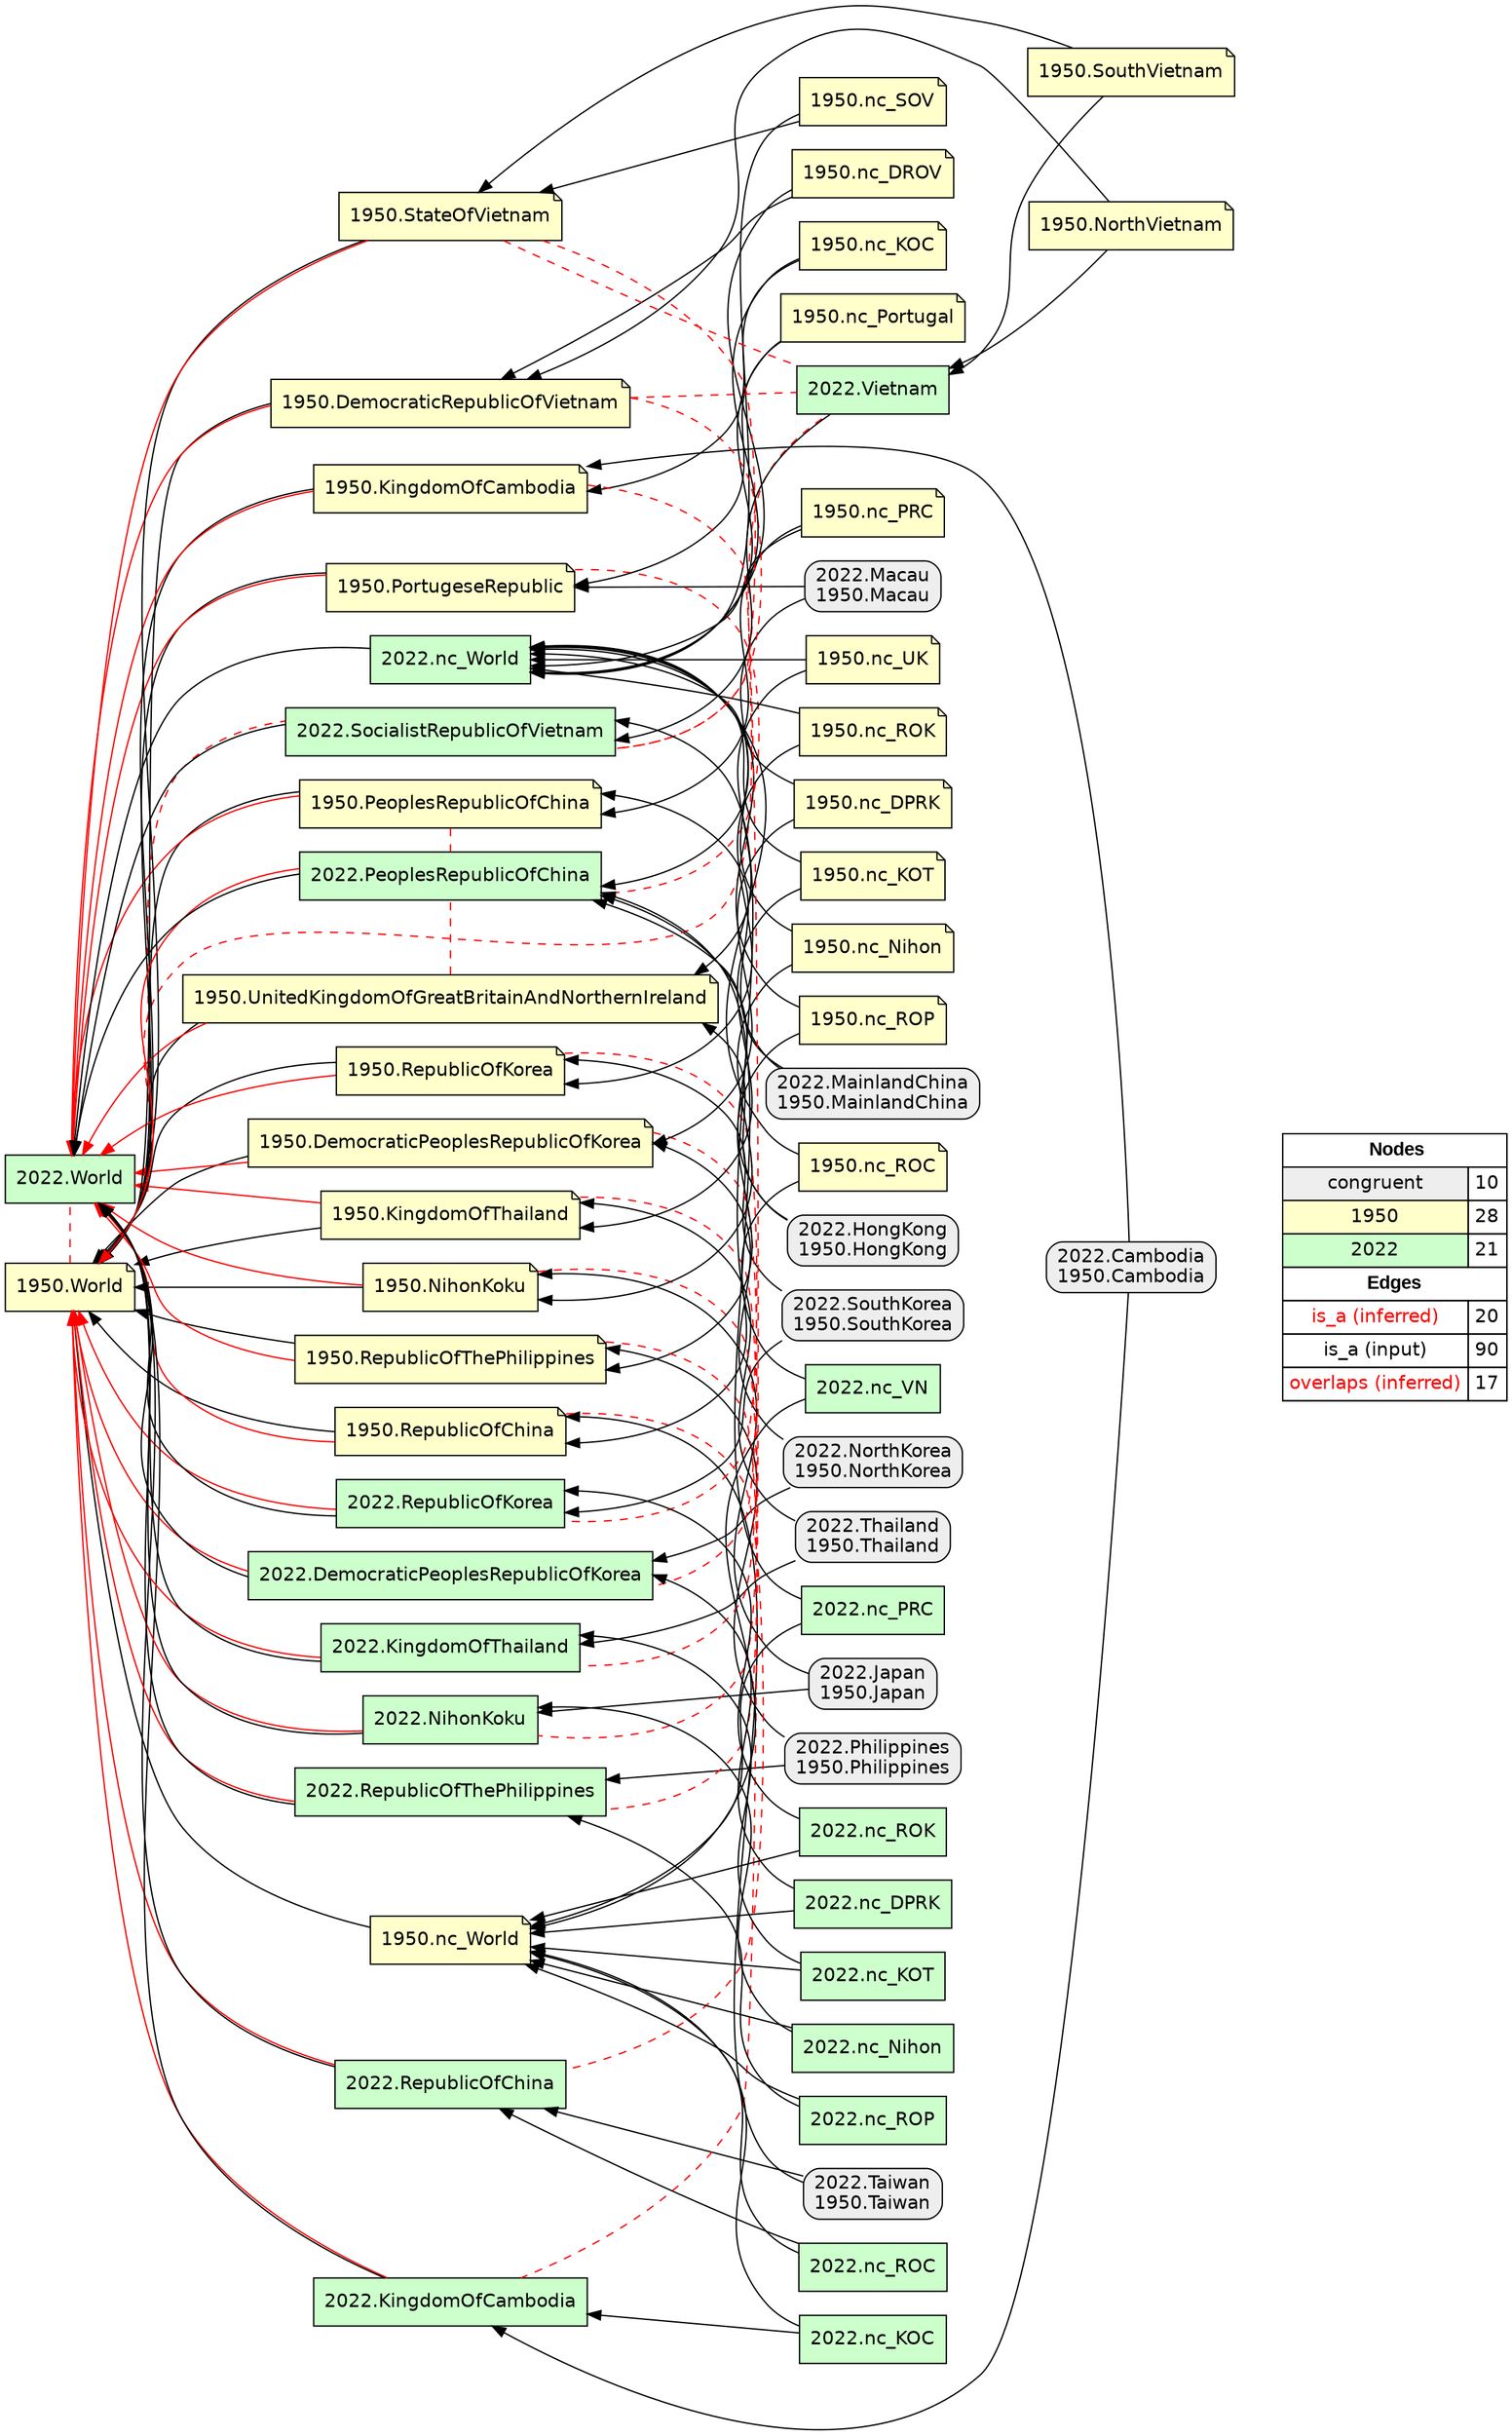 digraph{
rankdir=RL
node[shape=box style="filled,rounded" fillcolor="#EEEEEE" fontname="helvetica"] 
"2022.Cambodia\n1950.Cambodia"
"2022.Macau\n1950.Macau"
"2022.Taiwan\n1950.Taiwan"
"2022.SouthKorea\n1950.SouthKorea"
"2022.Philippines\n1950.Philippines"
"2022.NorthKorea\n1950.NorthKorea"
"2022.MainlandChina\n1950.MainlandChina"
"2022.Japan\n1950.Japan"
"2022.Thailand\n1950.Thailand"
"2022.HongKong\n1950.HongKong"
node[shape=note style=filled fillcolor="#FFFFCC" fontname="helvetica"] 
"1950.World"
"1950.PeoplesRepublicOfChina"
"1950.KingdomOfThailand"
"1950.NihonKoku"
"1950.PortugeseRepublic"
"1950.nc_UK"
"1950.UnitedKingdomOfGreatBritainAndNorthernIreland"
"1950.nc_SOV"
"1950.NorthVietnam"
"1950.nc_World"
"1950.DemocraticPeoplesRepublicOfKorea"
"1950.RepublicOfKorea"
"1950.RepublicOfChina"
"1950.nc_PRC"
"1950.nc_ROC"
"1950.nc_ROK"
"1950.nc_ROP"
"1950.nc_Portugal"
"1950.nc_Nihon"
"1950.DemocraticRepublicOfVietnam"
"1950.nc_DPRK"
"1950.RepublicOfThePhilippines"
"1950.SouthVietnam"
"1950.nc_DROV"
"1950.nc_KOT"
"1950.nc_KOC"
"1950.KingdomOfCambodia"
"1950.StateOfVietnam"
node[shape=box style=filled fillcolor="#CCFFCC" fontname="helvetica"] 
"2022.nc_DPRK"
"2022.nc_VN"
"2022.RepublicOfKorea"
"2022.DemocraticPeoplesRepublicOfKorea"
"2022.nc_World"
"2022.PeoplesRepublicOfChina"
"2022.nc_ROC"
"2022.RepublicOfChina"
"2022.SocialistRepublicOfVietnam"
"2022.nc_KOT"
"2022.KingdomOfCambodia"
"2022.nc_Nihon"
"2022.Vietnam"
"2022.NihonKoku"
"2022.KingdomOfThailand"
"2022.World"
"2022.nc_PRC"
"2022.nc_ROK"
"2022.nc_KOC"
"2022.nc_ROP"
"2022.RepublicOfThePhilippines"
edge[arrowhead=normal style=solid color="#FF0000" constraint=true penwidth=1]
"2022.PeoplesRepublicOfChina" -> "1950.World"
"1950.PortugeseRepublic" -> "2022.World"
"1950.DemocraticPeoplesRepublicOfKorea" -> "2022.World"
"2022.DemocraticPeoplesRepublicOfKorea" -> "1950.World"
"1950.StateOfVietnam" -> "2022.World"
"1950.NihonKoku" -> "2022.World"
"1950.KingdomOfCambodia" -> "2022.World"
"2022.RepublicOfKorea" -> "1950.World"
"1950.RepublicOfKorea" -> "2022.World"
"2022.RepublicOfThePhilippines" -> "1950.World"
"1950.PeoplesRepublicOfChina" -> "2022.World"
"2022.NihonKoku" -> "1950.World"
"1950.DemocraticRepublicOfVietnam" -> "2022.World"
"1950.KingdomOfThailand" -> "2022.World"
"2022.KingdomOfThailand" -> "1950.World"
"2022.KingdomOfCambodia" -> "1950.World"
"1950.RepublicOfChina" -> "2022.World"
"1950.UnitedKingdomOfGreatBritainAndNorthernIreland" -> "2022.World"
"1950.RepublicOfThePhilippines" -> "2022.World"
"2022.RepublicOfChina" -> "1950.World"
edge[arrowhead=normal style=solid color="#000000" constraint=true penwidth=1]
"2022.MainlandChina\n1950.MainlandChina" -> "1950.PeoplesRepublicOfChina"
"1950.NihonKoku" -> "1950.World"
"2022.nc_ROC" -> "2022.RepublicOfChina"
"2022.nc_DPRK" -> "2022.DemocraticPeoplesRepublicOfKorea"
"1950.nc_ROP" -> "1950.RepublicOfThePhilippines"
"2022.nc_VN" -> "2022.SocialistRepublicOfVietnam"
"1950.nc_ROC" -> "1950.RepublicOfChina"
"2022.nc_ROP" -> "1950.nc_World"
"1950.PortugeseRepublic" -> "1950.World"
"1950.nc_Nihon" -> "2022.nc_World"
"1950.RepublicOfChina" -> "1950.World"
"2022.MainlandChina\n1950.MainlandChina" -> "2022.PeoplesRepublicOfChina"
"2022.nc_ROK" -> "2022.RepublicOfKorea"
"1950.DemocraticPeoplesRepublicOfKorea" -> "1950.World"
"1950.RepublicOfKorea" -> "1950.World"
"1950.nc_KOC" -> "1950.KingdomOfCambodia"
"2022.nc_Nihon" -> "2022.NihonKoku"
"2022.Philippines\n1950.Philippines" -> "1950.RepublicOfThePhilippines"
"1950.nc_DPRK" -> "2022.nc_World"
"2022.nc_ROC" -> "1950.nc_World"
"2022.RepublicOfChina" -> "2022.World"
"2022.nc_Nihon" -> "1950.nc_World"
"2022.nc_DPRK" -> "1950.nc_World"
"2022.Macau\n1950.Macau" -> "2022.PeoplesRepublicOfChina"
"1950.NorthVietnam" -> "2022.Vietnam"
"2022.nc_KOT" -> "2022.KingdomOfThailand"
"2022.Cambodia\n1950.Cambodia" -> "1950.KingdomOfCambodia"
"1950.nc_World" -> "1950.World"
"2022.KingdomOfCambodia" -> "2022.World"
"2022.Philippines\n1950.Philippines" -> "2022.RepublicOfThePhilippines"
"1950.nc_DPRK" -> "1950.DemocraticPeoplesRepublicOfKorea"
"2022.nc_KOT" -> "1950.nc_World"
"2022.Thailand\n1950.Thailand" -> "2022.KingdomOfThailand"
"2022.HongKong\n1950.HongKong" -> "1950.UnitedKingdomOfGreatBritainAndNorthernIreland"
"2022.SocialistRepublicOfVietnam" -> "2022.World"
"2022.NorthKorea\n1950.NorthKorea" -> "2022.DemocraticPeoplesRepublicOfKorea"
"1950.KingdomOfCambodia" -> "1950.World"
"2022.Macau\n1950.Macau" -> "1950.PortugeseRepublic"
"1950.nc_ROC" -> "2022.nc_World"
"1950.nc_UK" -> "2022.nc_World"
"1950.nc_SOV" -> "2022.nc_World"
"1950.nc_KOT" -> "1950.KingdomOfThailand"
"1950.NorthVietnam" -> "1950.DemocraticRepublicOfVietnam"
"1950.DemocraticRepublicOfVietnam" -> "1950.World"
"1950.nc_ROK" -> "1950.RepublicOfKorea"
"2022.DemocraticPeoplesRepublicOfKorea" -> "2022.World"
"1950.StateOfVietnam" -> "1950.World"
"1950.KingdomOfThailand" -> "1950.World"
"1950.SouthVietnam" -> "1950.StateOfVietnam"
"2022.NihonKoku" -> "2022.World"
"1950.nc_Portugal" -> "2022.nc_World"
"2022.Japan\n1950.Japan" -> "2022.NihonKoku"
"1950.UnitedKingdomOfGreatBritainAndNorthernIreland" -> "1950.World"
"2022.Taiwan\n1950.Taiwan" -> "1950.RepublicOfChina"
"2022.nc_ROP" -> "2022.RepublicOfThePhilippines"
"1950.nc_Portugal" -> "1950.PortugeseRepublic"
"1950.nc_ROP" -> "2022.nc_World"
"1950.nc_Nihon" -> "1950.NihonKoku"
"2022.nc_ROK" -> "1950.nc_World"
"1950.nc_ROK" -> "2022.nc_World"
"1950.nc_KOC" -> "2022.nc_World"
"2022.nc_World" -> "2022.World"
"1950.nc_SOV" -> "1950.StateOfVietnam"
"1950.RepublicOfThePhilippines" -> "1950.World"
"2022.Vietnam" -> "2022.SocialistRepublicOfVietnam"
"2022.RepublicOfThePhilippines" -> "2022.World"
"2022.Thailand\n1950.Thailand" -> "1950.KingdomOfThailand"
"2022.SouthKorea\n1950.SouthKorea" -> "1950.RepublicOfKorea"
"2022.Cambodia\n1950.Cambodia" -> "2022.KingdomOfCambodia"
"1950.PeoplesRepublicOfChina" -> "1950.World"
"2022.nc_VN" -> "1950.nc_World"
"2022.HongKong\n1950.HongKong" -> "2022.PeoplesRepublicOfChina"
"2022.PeoplesRepublicOfChina" -> "2022.World"
"2022.Japan\n1950.Japan" -> "1950.NihonKoku"
"1950.nc_DROV" -> "2022.nc_World"
"1950.SouthVietnam" -> "2022.Vietnam"
"1950.nc_UK" -> "1950.UnitedKingdomOfGreatBritainAndNorthernIreland"
"1950.nc_PRC" -> "1950.PeoplesRepublicOfChina"
"2022.Taiwan\n1950.Taiwan" -> "2022.RepublicOfChina"
"1950.nc_DROV" -> "1950.DemocraticRepublicOfVietnam"
"2022.nc_KOC" -> "1950.nc_World"
"2022.nc_PRC" -> "1950.nc_World"
"2022.SouthKorea\n1950.SouthKorea" -> "2022.RepublicOfKorea"
"2022.nc_KOC" -> "2022.KingdomOfCambodia"
"2022.NorthKorea\n1950.NorthKorea" -> "1950.DemocraticPeoplesRepublicOfKorea"
"1950.nc_PRC" -> "2022.nc_World"
"1950.nc_KOT" -> "2022.nc_World"
"2022.KingdomOfThailand" -> "2022.World"
"2022.nc_PRC" -> "2022.PeoplesRepublicOfChina"
"2022.RepublicOfKorea" -> "2022.World"
edge[arrowhead=normal style=dotted color="#000000" constraint=true penwidth=1]
edge[arrowhead=none style=dashed color="#FF0000" constraint=false penwidth=1]
"1950.DemocraticRepublicOfVietnam" -> "2022.Vietnam"
"1950.PortugeseRepublic" -> "2022.PeoplesRepublicOfChina"
"1950.RepublicOfThePhilippines" -> "2022.RepublicOfThePhilippines"
"1950.RepublicOfChina" -> "2022.RepublicOfChina"
"1950.DemocraticRepublicOfVietnam" -> "2022.SocialistRepublicOfVietnam"
"1950.DemocraticPeoplesRepublicOfKorea" -> "2022.DemocraticPeoplesRepublicOfKorea"
"1950.PeoplesRepublicOfChina" -> "2022.PeoplesRepublicOfChina"
"1950.NihonKoku" -> "2022.NihonKoku"
"1950.World" -> "2022.SocialistRepublicOfVietnam"
"1950.StateOfVietnam" -> "2022.SocialistRepublicOfVietnam"
"1950.World" -> "2022.Vietnam"
"1950.KingdomOfThailand" -> "2022.KingdomOfThailand"
"1950.StateOfVietnam" -> "2022.Vietnam"
"1950.RepublicOfKorea" -> "2022.RepublicOfKorea"
"1950.UnitedKingdomOfGreatBritainAndNorthernIreland" -> "2022.PeoplesRepublicOfChina"
"1950.KingdomOfCambodia" -> "2022.KingdomOfCambodia"
"1950.World" -> "2022.World"
node[shape=box] 
{rank=source Legend [fillcolor= white margin=0 label=< 
 <TABLE BORDER="0" CELLBORDER="1" CELLSPACING="0" CELLPADDING="4"> 
<TR> <TD COLSPAN="2"><font face="Arial Black"> Nodes</font></TD> </TR> 
<TR> 
 <TD bgcolor="#EEEEEE" fontname="helvetica">congruent</TD> 
 <TD>10</TD> 
 </TR> 
<TR> 
 <TD bgcolor="#FFFFCC" fontname="helvetica">1950</TD> 
 <TD>28</TD> 
 </TR> 
<TR> 
 <TD bgcolor="#CCFFCC" fontname="helvetica">2022</TD> 
 <TD>21</TD> 
 </TR> 
<TR> <TD COLSPAN="2"><font face = "Arial Black"> Edges </font></TD> </TR> 
<TR> 
 <TD><font color ="#FF0000">is_a (inferred)</font></TD><TD>20</TD>
</TR>
<TR> 
 <TD><font color ="#000000">is_a (input)</font></TD><TD>90</TD>
</TR>
<TR> 
 <TD><font color ="#FF0000">overlaps (inferred)</font></TD><TD>17</TD>
</TR>
</TABLE> 
 >] } 
}